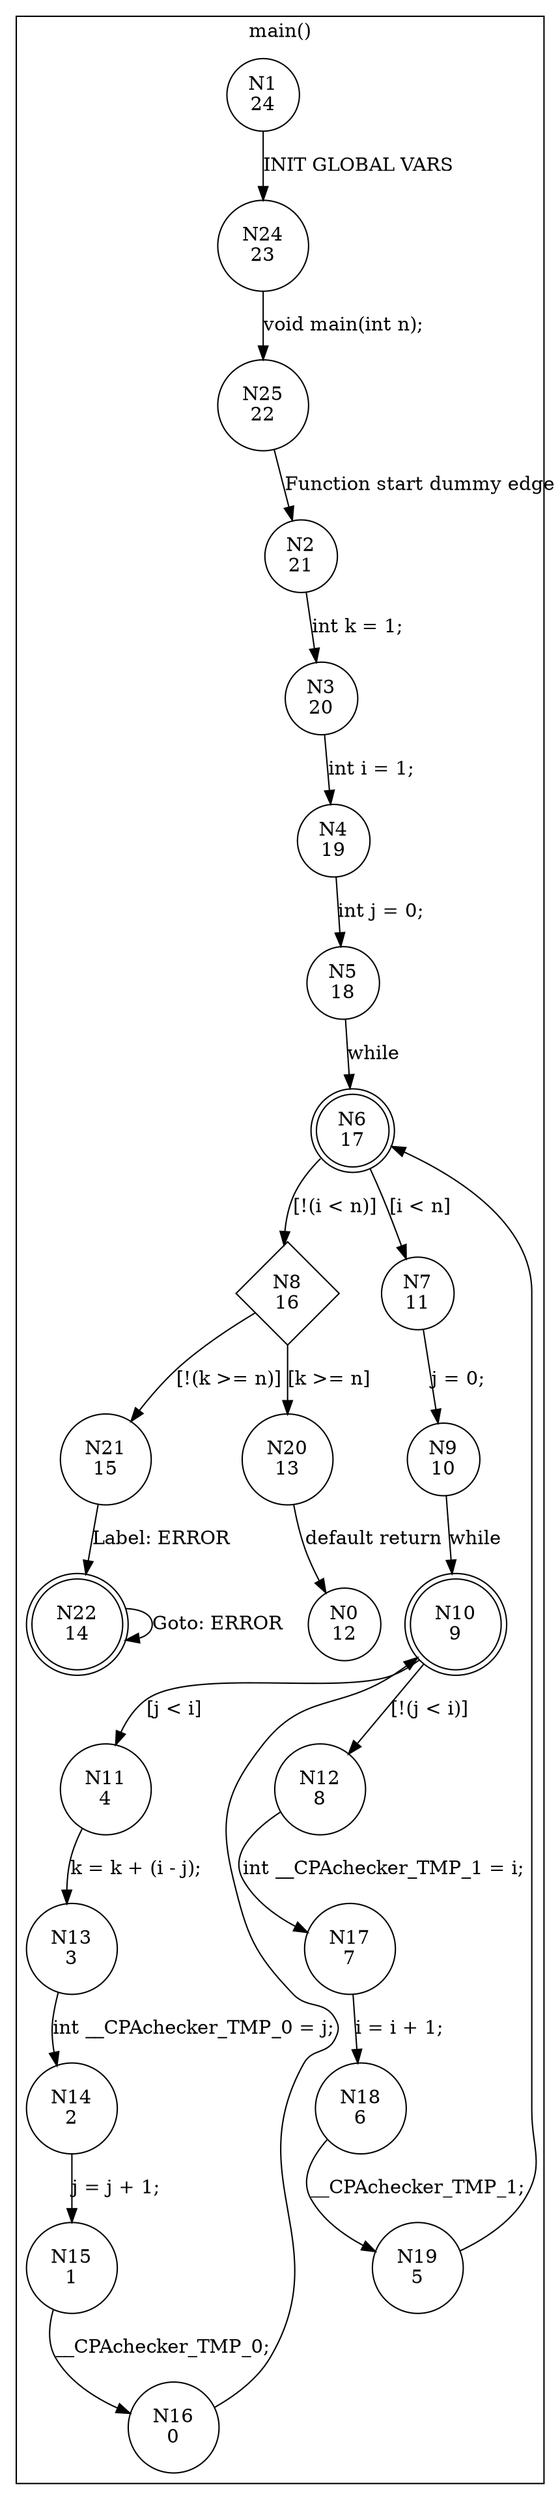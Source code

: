 digraph CFA {
1 [shape="circle" label="N1\n24"]
24 [shape="circle" label="N24\n23"]
25 [shape="circle" label="N25\n22"]
2 [shape="circle" label="N2\n21"]
3 [shape="circle" label="N3\n20"]
4 [shape="circle" label="N4\n19"]
5 [shape="circle" label="N5\n18"]
6 [shape="doublecircle" label="N6\n17"]
8 [shape="diamond" label="N8\n16"]
21 [shape="circle" label="N21\n15"]
22 [shape="doublecircle" label="N22\n14"]
20 [shape="circle" label="N20\n13"]
0 [shape="circle" label="N0\n12"]
7 [shape="circle" label="N7\n11"]
9 [shape="circle" label="N9\n10"]
10 [shape="doublecircle" label="N10\n9"]
12 [shape="circle" label="N12\n8"]
17 [shape="circle" label="N17\n7"]
18 [shape="circle" label="N18\n6"]
19 [shape="circle" label="N19\n5"]
11 [shape="circle" label="N11\n4"]
13 [shape="circle" label="N13\n3"]
14 [shape="circle" label="N14\n2"]
15 [shape="circle" label="N15\n1"]
16 [shape="circle" label="N16\n0"]
node [shape="circle"]
subgraph cluster_main {
label="main()"
1 -> 24 [label="INIT GLOBAL VARS"]
24 -> 25 [label="void main(int n);"]
25 -> 2 [label="Function start dummy edge"]
2 -> 3 [label="int k = 1;"]
3 -> 4 [label="int i = 1;"]
4 -> 5 [label="int j = 0;"]
5 -> 6 [label="while"]
6 -> 7 [label="[i < n]"]
6 -> 8 [label="[!(i < n)]"]
8 -> 20 [label="[k >= n]"]
8 -> 21 [label="[!(k >= n)]"]
21 -> 22 [label="Label: ERROR"]
22 -> 22 [label="Goto: ERROR"]
20 -> 0 [label="default return"]
7 -> 9 [label="j = 0;"]
9 -> 10 [label="while"]
10 -> 11 [label="[j < i]"]
10 -> 12 [label="[!(j < i)]"]
12 -> 17 [label="int __CPAchecker_TMP_1 = i;"]
17 -> 18 [label="i = i + 1;"]
18 -> 19 [label="__CPAchecker_TMP_1;"]
19 -> 6 [label=""]
11 -> 13 [label="k = k + (i - j);"]
13 -> 14 [label="int __CPAchecker_TMP_0 = j;"]
14 -> 15 [label="j = j + 1;"]
15 -> 16 [label="__CPAchecker_TMP_0;"]
16 -> 10 [label=""]}
}